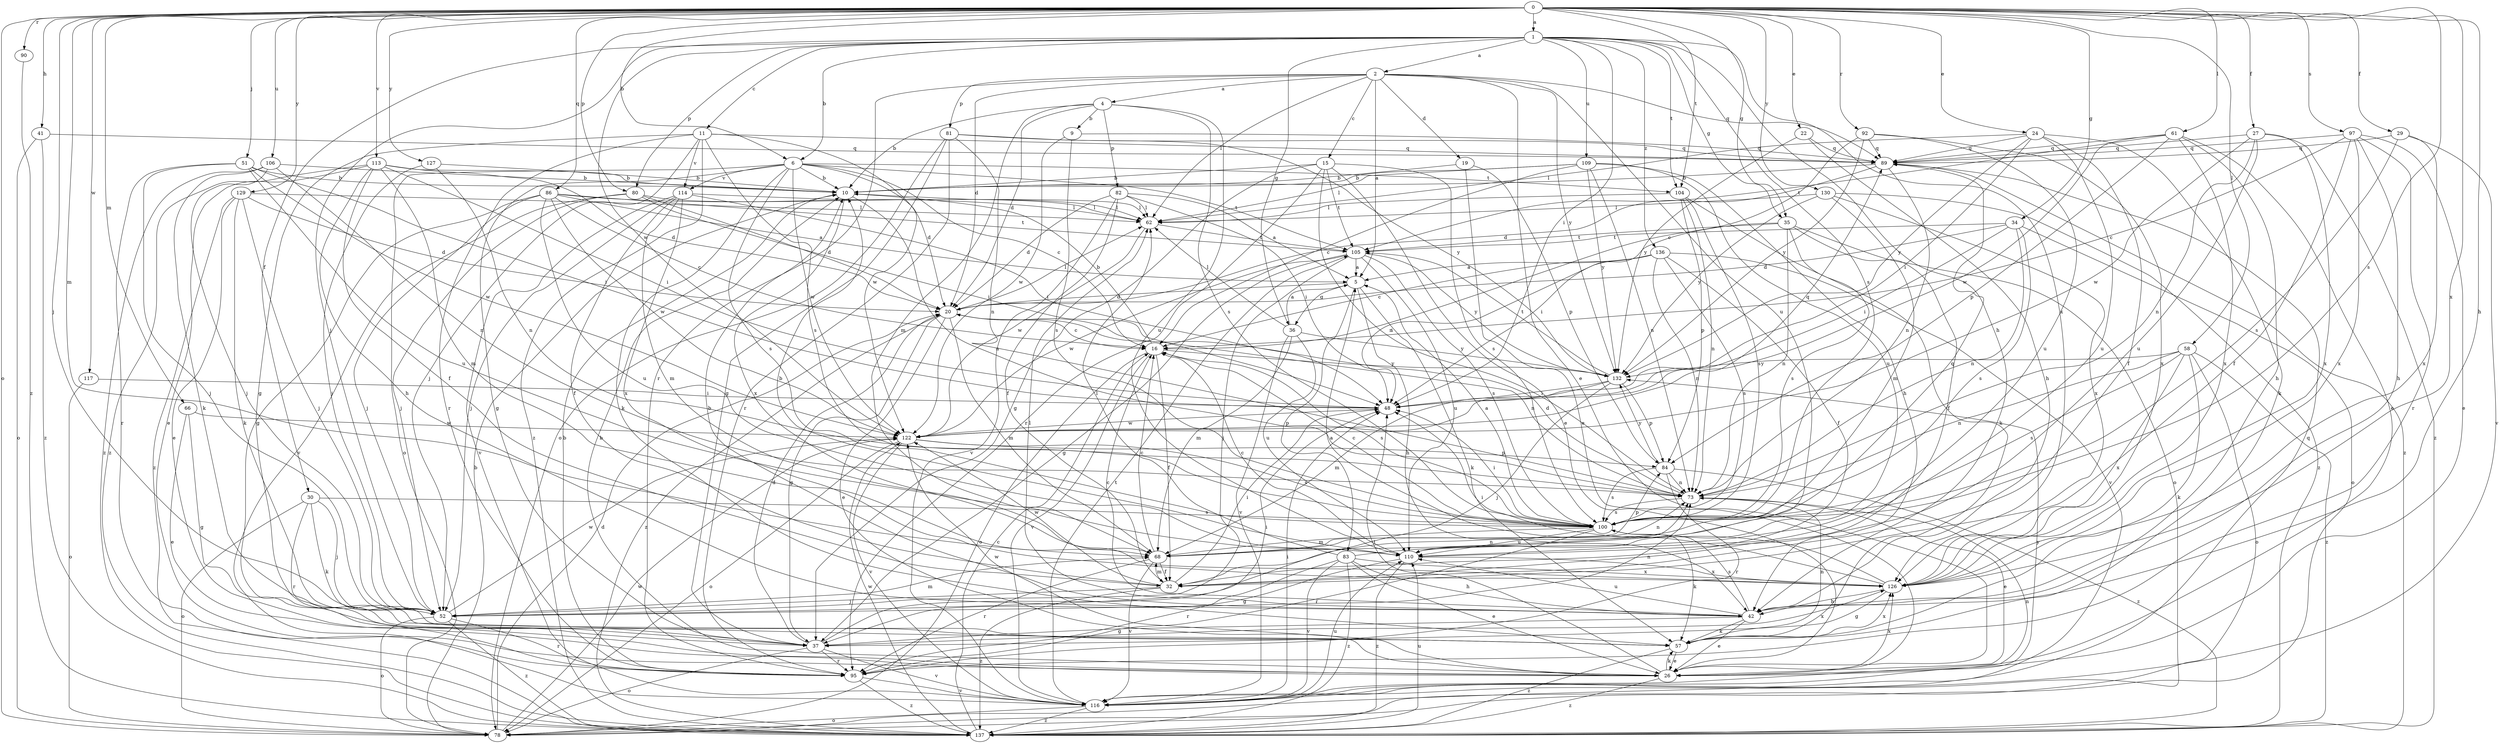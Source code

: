 strict digraph  {
0;
1;
2;
4;
5;
6;
9;
10;
11;
15;
16;
19;
20;
22;
24;
26;
27;
29;
30;
32;
34;
35;
36;
37;
41;
42;
48;
51;
52;
57;
58;
61;
62;
66;
68;
73;
78;
80;
81;
82;
83;
84;
86;
89;
90;
92;
95;
97;
100;
104;
105;
106;
109;
110;
113;
114;
116;
117;
122;
126;
127;
129;
130;
132;
136;
137;
0 -> 1  [label=a];
0 -> 6  [label=b];
0 -> 22  [label=e];
0 -> 24  [label=e];
0 -> 27  [label=f];
0 -> 29  [label=f];
0 -> 34  [label=g];
0 -> 35  [label=g];
0 -> 41  [label=h];
0 -> 42  [label=h];
0 -> 51  [label=j];
0 -> 52  [label=j];
0 -> 58  [label=l];
0 -> 61  [label=l];
0 -> 66  [label=m];
0 -> 68  [label=m];
0 -> 78  [label=o];
0 -> 80  [label=p];
0 -> 86  [label=q];
0 -> 90  [label=r];
0 -> 92  [label=r];
0 -> 97  [label=s];
0 -> 100  [label=s];
0 -> 104  [label=t];
0 -> 106  [label=u];
0 -> 113  [label=v];
0 -> 117  [label=w];
0 -> 126  [label=x];
0 -> 127  [label=y];
0 -> 129  [label=y];
0 -> 130  [label=y];
1 -> 2  [label=a];
1 -> 6  [label=b];
1 -> 11  [label=c];
1 -> 30  [label=f];
1 -> 35  [label=g];
1 -> 36  [label=g];
1 -> 42  [label=h];
1 -> 48  [label=i];
1 -> 52  [label=j];
1 -> 80  [label=p];
1 -> 100  [label=s];
1 -> 104  [label=t];
1 -> 109  [label=u];
1 -> 122  [label=w];
1 -> 126  [label=x];
1 -> 136  [label=z];
2 -> 4  [label=a];
2 -> 5  [label=a];
2 -> 15  [label=c];
2 -> 19  [label=d];
2 -> 20  [label=d];
2 -> 26  [label=e];
2 -> 62  [label=l];
2 -> 81  [label=p];
2 -> 89  [label=q];
2 -> 95  [label=r];
2 -> 110  [label=u];
2 -> 132  [label=y];
4 -> 9  [label=b];
4 -> 10  [label=b];
4 -> 20  [label=d];
4 -> 68  [label=m];
4 -> 82  [label=p];
4 -> 100  [label=s];
4 -> 110  [label=u];
5 -> 20  [label=d];
5 -> 36  [label=g];
5 -> 42  [label=h];
5 -> 57  [label=k];
5 -> 83  [label=p];
6 -> 10  [label=b];
6 -> 16  [label=c];
6 -> 20  [label=d];
6 -> 37  [label=g];
6 -> 57  [label=k];
6 -> 78  [label=o];
6 -> 100  [label=s];
6 -> 104  [label=t];
6 -> 105  [label=t];
6 -> 114  [label=v];
6 -> 122  [label=w];
9 -> 89  [label=q];
9 -> 100  [label=s];
9 -> 122  [label=w];
10 -> 62  [label=l];
10 -> 73  [label=n];
10 -> 126  [label=x];
11 -> 37  [label=g];
11 -> 52  [label=j];
11 -> 89  [label=q];
11 -> 95  [label=r];
11 -> 100  [label=s];
11 -> 114  [label=v];
11 -> 122  [label=w];
11 -> 137  [label=z];
15 -> 10  [label=b];
15 -> 26  [label=e];
15 -> 37  [label=g];
15 -> 73  [label=n];
15 -> 95  [label=r];
15 -> 100  [label=s];
15 -> 105  [label=t];
16 -> 10  [label=b];
16 -> 32  [label=f];
16 -> 78  [label=o];
16 -> 100  [label=s];
16 -> 116  [label=v];
16 -> 132  [label=y];
19 -> 10  [label=b];
19 -> 26  [label=e];
19 -> 84  [label=p];
20 -> 16  [label=c];
20 -> 26  [label=e];
20 -> 37  [label=g];
20 -> 62  [label=l];
20 -> 68  [label=m];
20 -> 73  [label=n];
20 -> 137  [label=z];
22 -> 42  [label=h];
22 -> 89  [label=q];
22 -> 132  [label=y];
24 -> 32  [label=f];
24 -> 48  [label=i];
24 -> 57  [label=k];
24 -> 62  [label=l];
24 -> 89  [label=q];
24 -> 110  [label=u];
24 -> 132  [label=y];
26 -> 10  [label=b];
26 -> 48  [label=i];
26 -> 57  [label=k];
26 -> 122  [label=w];
26 -> 126  [label=x];
26 -> 137  [label=z];
27 -> 73  [label=n];
27 -> 89  [label=q];
27 -> 110  [label=u];
27 -> 122  [label=w];
27 -> 126  [label=x];
27 -> 137  [label=z];
29 -> 89  [label=q];
29 -> 100  [label=s];
29 -> 116  [label=v];
29 -> 126  [label=x];
30 -> 52  [label=j];
30 -> 57  [label=k];
30 -> 78  [label=o];
30 -> 95  [label=r];
30 -> 100  [label=s];
32 -> 48  [label=i];
32 -> 52  [label=j];
32 -> 68  [label=m];
32 -> 73  [label=n];
32 -> 122  [label=w];
32 -> 137  [label=z];
34 -> 20  [label=d];
34 -> 48  [label=i];
34 -> 73  [label=n];
34 -> 78  [label=o];
34 -> 100  [label=s];
34 -> 105  [label=t];
35 -> 32  [label=f];
35 -> 48  [label=i];
35 -> 73  [label=n];
35 -> 78  [label=o];
35 -> 100  [label=s];
35 -> 105  [label=t];
36 -> 5  [label=a];
36 -> 62  [label=l];
36 -> 68  [label=m];
36 -> 110  [label=u];
36 -> 116  [label=v];
36 -> 132  [label=y];
37 -> 20  [label=d];
37 -> 48  [label=i];
37 -> 78  [label=o];
37 -> 95  [label=r];
37 -> 116  [label=v];
37 -> 126  [label=x];
41 -> 78  [label=o];
41 -> 89  [label=q];
41 -> 137  [label=z];
42 -> 10  [label=b];
42 -> 16  [label=c];
42 -> 26  [label=e];
42 -> 37  [label=g];
42 -> 57  [label=k];
42 -> 62  [label=l];
42 -> 100  [label=s];
42 -> 110  [label=u];
48 -> 122  [label=w];
51 -> 10  [label=b];
51 -> 48  [label=i];
51 -> 52  [label=j];
51 -> 95  [label=r];
51 -> 110  [label=u];
51 -> 122  [label=w];
52 -> 68  [label=m];
52 -> 73  [label=n];
52 -> 78  [label=o];
52 -> 95  [label=r];
52 -> 122  [label=w];
52 -> 137  [label=z];
57 -> 26  [label=e];
57 -> 73  [label=n];
57 -> 126  [label=x];
57 -> 137  [label=z];
58 -> 57  [label=k];
58 -> 73  [label=n];
58 -> 78  [label=o];
58 -> 100  [label=s];
58 -> 126  [label=x];
58 -> 132  [label=y];
58 -> 137  [label=z];
61 -> 26  [label=e];
61 -> 42  [label=h];
61 -> 84  [label=p];
61 -> 89  [label=q];
61 -> 105  [label=t];
61 -> 122  [label=w];
61 -> 126  [label=x];
62 -> 105  [label=t];
62 -> 122  [label=w];
66 -> 26  [label=e];
66 -> 37  [label=g];
66 -> 122  [label=w];
68 -> 16  [label=c];
68 -> 32  [label=f];
68 -> 73  [label=n];
68 -> 84  [label=p];
68 -> 95  [label=r];
68 -> 116  [label=v];
73 -> 20  [label=d];
73 -> 26  [label=e];
73 -> 100  [label=s];
78 -> 10  [label=b];
78 -> 20  [label=d];
78 -> 122  [label=w];
80 -> 20  [label=d];
80 -> 48  [label=i];
80 -> 52  [label=j];
80 -> 62  [label=l];
80 -> 116  [label=v];
81 -> 37  [label=g];
81 -> 73  [label=n];
81 -> 78  [label=o];
81 -> 89  [label=q];
81 -> 95  [label=r];
81 -> 132  [label=y];
82 -> 5  [label=a];
82 -> 20  [label=d];
82 -> 32  [label=f];
82 -> 48  [label=i];
82 -> 62  [label=l];
82 -> 116  [label=v];
83 -> 26  [label=e];
83 -> 42  [label=h];
83 -> 62  [label=l];
83 -> 89  [label=q];
83 -> 95  [label=r];
83 -> 116  [label=v];
83 -> 126  [label=x];
83 -> 137  [label=z];
84 -> 73  [label=n];
84 -> 95  [label=r];
84 -> 100  [label=s];
84 -> 132  [label=y];
84 -> 137  [label=z];
86 -> 5  [label=a];
86 -> 16  [label=c];
86 -> 37  [label=g];
86 -> 52  [label=j];
86 -> 62  [label=l];
86 -> 105  [label=t];
86 -> 110  [label=u];
86 -> 122  [label=w];
89 -> 10  [label=b];
89 -> 20  [label=d];
89 -> 73  [label=n];
89 -> 137  [label=z];
90 -> 137  [label=z];
92 -> 16  [label=c];
92 -> 89  [label=q];
92 -> 110  [label=u];
92 -> 126  [label=x];
92 -> 132  [label=y];
95 -> 10  [label=b];
95 -> 116  [label=v];
95 -> 137  [label=z];
97 -> 16  [label=c];
97 -> 26  [label=e];
97 -> 32  [label=f];
97 -> 42  [label=h];
97 -> 89  [label=q];
97 -> 95  [label=r];
97 -> 126  [label=x];
100 -> 5  [label=a];
100 -> 16  [label=c];
100 -> 48  [label=i];
100 -> 57  [label=k];
100 -> 68  [label=m];
100 -> 95  [label=r];
100 -> 110  [label=u];
104 -> 57  [label=k];
104 -> 62  [label=l];
104 -> 73  [label=n];
104 -> 84  [label=p];
104 -> 100  [label=s];
105 -> 5  [label=a];
105 -> 37  [label=g];
105 -> 52  [label=j];
105 -> 100  [label=s];
105 -> 110  [label=u];
105 -> 122  [label=w];
105 -> 132  [label=y];
106 -> 10  [label=b];
106 -> 52  [label=j];
106 -> 57  [label=k];
106 -> 73  [label=n];
106 -> 137  [label=z];
109 -> 10  [label=b];
109 -> 16  [label=c];
109 -> 42  [label=h];
109 -> 62  [label=l];
109 -> 73  [label=n];
109 -> 110  [label=u];
109 -> 132  [label=y];
110 -> 10  [label=b];
110 -> 16  [label=c];
110 -> 37  [label=g];
110 -> 126  [label=x];
110 -> 137  [label=z];
113 -> 10  [label=b];
113 -> 20  [label=d];
113 -> 26  [label=e];
113 -> 32  [label=f];
113 -> 42  [label=h];
113 -> 48  [label=i];
113 -> 68  [label=m];
113 -> 137  [label=z];
114 -> 32  [label=f];
114 -> 48  [label=i];
114 -> 52  [label=j];
114 -> 62  [label=l];
114 -> 68  [label=m];
114 -> 116  [label=v];
114 -> 126  [label=x];
116 -> 48  [label=i];
116 -> 73  [label=n];
116 -> 78  [label=o];
116 -> 89  [label=q];
116 -> 105  [label=t];
116 -> 110  [label=u];
116 -> 132  [label=y];
116 -> 137  [label=z];
117 -> 48  [label=i];
117 -> 78  [label=o];
122 -> 78  [label=o];
122 -> 84  [label=p];
122 -> 89  [label=q];
122 -> 100  [label=s];
122 -> 116  [label=v];
126 -> 5  [label=a];
126 -> 37  [label=g];
126 -> 42  [label=h];
126 -> 48  [label=i];
127 -> 10  [label=b];
127 -> 52  [label=j];
127 -> 73  [label=n];
129 -> 20  [label=d];
129 -> 26  [label=e];
129 -> 52  [label=j];
129 -> 57  [label=k];
129 -> 62  [label=l];
129 -> 137  [label=z];
130 -> 62  [label=l];
130 -> 68  [label=m];
130 -> 126  [label=x];
130 -> 132  [label=y];
130 -> 137  [label=z];
132 -> 48  [label=i];
132 -> 52  [label=j];
132 -> 68  [label=m];
132 -> 84  [label=p];
132 -> 105  [label=t];
136 -> 5  [label=a];
136 -> 16  [label=c];
136 -> 32  [label=f];
136 -> 48  [label=i];
136 -> 73  [label=n];
136 -> 100  [label=s];
136 -> 116  [label=v];
137 -> 16  [label=c];
137 -> 110  [label=u];
137 -> 122  [label=w];
}
